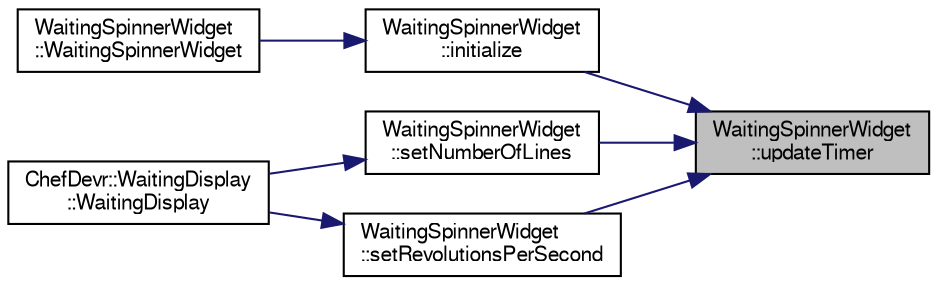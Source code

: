 digraph "WaitingSpinnerWidget::updateTimer"
{
 // LATEX_PDF_SIZE
  edge [fontname="FreeSans",fontsize="10",labelfontname="FreeSans",labelfontsize="10"];
  node [fontname="FreeSans",fontsize="10",shape=record];
  rankdir="RL";
  Node124 [label="WaitingSpinnerWidget\l::updateTimer",height=0.2,width=0.4,color="black", fillcolor="grey75", style="filled", fontcolor="black",tooltip=" "];
  Node124 -> Node125 [dir="back",color="midnightblue",fontsize="10",style="solid",fontname="FreeSans"];
  Node125 [label="WaitingSpinnerWidget\l::initialize",height=0.2,width=0.4,color="black", fillcolor="white", style="filled",URL="$class_waiting_spinner_widget.html#a885516e19838042bd79042f854452a3d",tooltip=" "];
  Node125 -> Node126 [dir="back",color="midnightblue",fontsize="10",style="solid",fontname="FreeSans"];
  Node126 [label="WaitingSpinnerWidget\l::WaitingSpinnerWidget",height=0.2,width=0.4,color="black", fillcolor="white", style="filled",URL="$class_waiting_spinner_widget.html#a5207a447314b9b3505177fec483f5608",tooltip=" "];
  Node124 -> Node127 [dir="back",color="midnightblue",fontsize="10",style="solid",fontname="FreeSans"];
  Node127 [label="WaitingSpinnerWidget\l::setNumberOfLines",height=0.2,width=0.4,color="black", fillcolor="white", style="filled",URL="$class_waiting_spinner_widget.html#a29945c03eaf051081ea21f22dca6e97a",tooltip=" "];
  Node127 -> Node128 [dir="back",color="midnightblue",fontsize="10",style="solid",fontname="FreeSans"];
  Node128 [label="ChefDevr::WaitingDisplay\l::WaitingDisplay",height=0.2,width=0.4,color="black", fillcolor="white", style="filled",URL="$class_chef_devr_1_1_waiting_display.html#aaf2fee02910d6d1f5a9e6f5a166e5ab1",tooltip=" "];
  Node124 -> Node129 [dir="back",color="midnightblue",fontsize="10",style="solid",fontname="FreeSans"];
  Node129 [label="WaitingSpinnerWidget\l::setRevolutionsPerSecond",height=0.2,width=0.4,color="black", fillcolor="white", style="filled",URL="$class_waiting_spinner_widget.html#addb2884587497961d78e24c50a2f1aba",tooltip=" "];
  Node129 -> Node128 [dir="back",color="midnightblue",fontsize="10",style="solid",fontname="FreeSans"];
}
